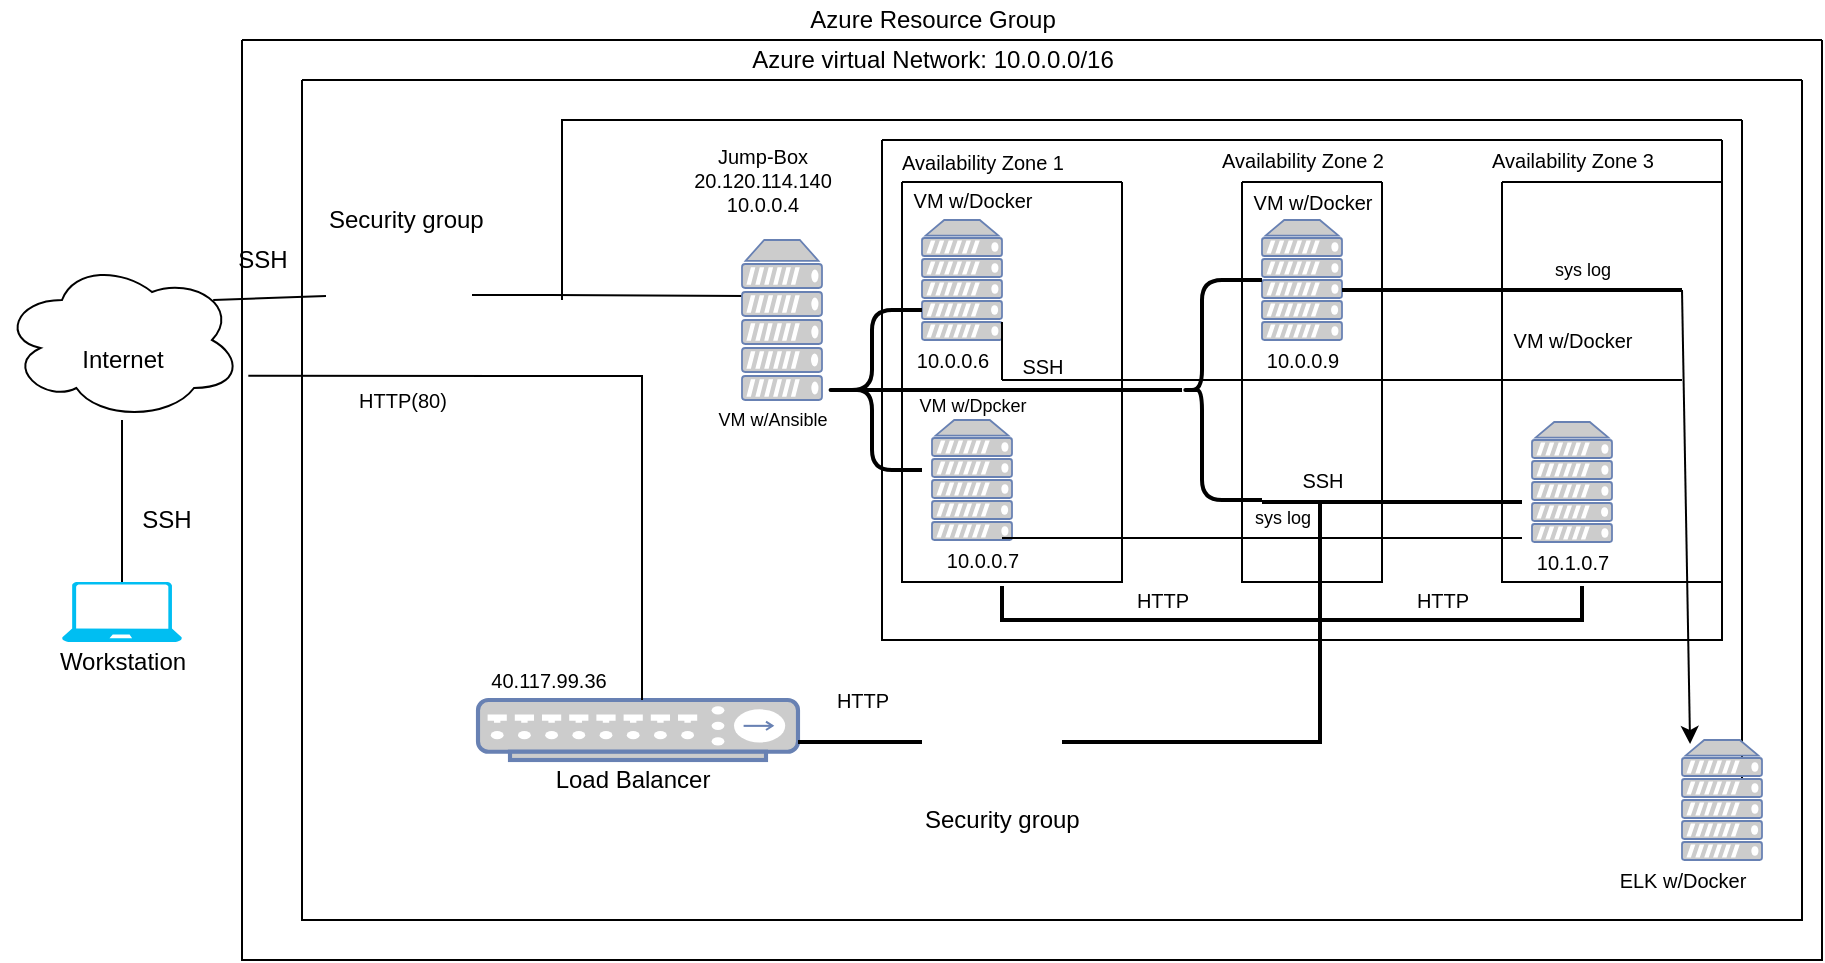 <mxfile version="16.5.5" type="google"><diagram name="Page-1" id="822b0af5-4adb-64df-f703-e8dfc1f81529"><mxGraphModel dx="782" dy="706" grid="1" gridSize="10" guides="1" tooltips="1" connect="1" arrows="1" fold="1" page="1" pageScale="1" pageWidth="1400" pageHeight="850" background="none" math="0" shadow="0"><root><mxCell id="0"/><mxCell id="1" parent="0"/><mxCell id="kl_U0TU7SktkRmgCt7c0-1" value="" style="ellipse;shape=cloud;whiteSpace=wrap;html=1;" vertex="1" parent="1"><mxGeometry x="420" y="140" width="120" height="80" as="geometry"/></mxCell><mxCell id="kl_U0TU7SktkRmgCt7c0-4" value="" style="verticalLabelPosition=bottom;html=1;verticalAlign=top;align=center;strokeColor=none;fillColor=#00BEF2;shape=mxgraph.azure.laptop;pointerEvents=1;" vertex="1" parent="1"><mxGeometry x="450" y="301" width="60" height="30" as="geometry"/></mxCell><mxCell id="kl_U0TU7SktkRmgCt7c0-5" value="" style="endArrow=none;html=1;rounded=0;exitX=0.5;exitY=0;exitDx=0;exitDy=0;exitPerimeter=0;" edge="1" parent="1" source="kl_U0TU7SktkRmgCt7c0-4"><mxGeometry width="50" height="50" relative="1" as="geometry"><mxPoint x="455" y="280" as="sourcePoint"/><mxPoint x="480" y="220" as="targetPoint"/></mxGeometry></mxCell><mxCell id="kl_U0TU7SktkRmgCt7c0-6" value="Internet" style="text;html=1;resizable=0;autosize=1;align=center;verticalAlign=middle;points=[];fillColor=none;strokeColor=none;rounded=0;" vertex="1" parent="1"><mxGeometry x="450" y="180" width="60" height="20" as="geometry"/></mxCell><mxCell id="kl_U0TU7SktkRmgCt7c0-7" value="Workstation" style="text;html=1;resizable=0;autosize=1;align=center;verticalAlign=middle;points=[];fillColor=none;strokeColor=none;rounded=0;" vertex="1" parent="1"><mxGeometry x="440" y="331" width="80" height="20" as="geometry"/></mxCell><mxCell id="kl_U0TU7SktkRmgCt7c0-9" value="" style="swimlane;startSize=0;" vertex="1" parent="1"><mxGeometry x="540" y="30" width="790" height="460" as="geometry"/></mxCell><mxCell id="kl_U0TU7SktkRmgCt7c0-11" value="" style="swimlane;startSize=0;" vertex="1" parent="kl_U0TU7SktkRmgCt7c0-9"><mxGeometry x="30" y="20" width="750" height="420" as="geometry"/></mxCell><mxCell id="kl_U0TU7SktkRmgCt7c0-13" value="" style="shape=image;html=1;verticalAlign=top;verticalLabelPosition=bottom;labelBackgroundColor=#ffffff;imageAspect=0;aspect=fixed;image=https://cdn0.iconfinder.com/data/icons/security-double-color-red-and-black-vol-2/52/fire__wall__firewall__security-128.png" vertex="1" parent="kl_U0TU7SktkRmgCt7c0-11"><mxGeometry x="12" y="70" width="76" height="76" as="geometry"/></mxCell><mxCell id="kl_U0TU7SktkRmgCt7c0-14" value="&amp;nbsp;Security group" style="text;html=1;resizable=0;autosize=1;align=center;verticalAlign=middle;points=[];fillColor=none;strokeColor=none;rounded=0;" vertex="1" parent="kl_U0TU7SktkRmgCt7c0-11"><mxGeometry y="60" width="100" height="20" as="geometry"/></mxCell><mxCell id="kl_U0TU7SktkRmgCt7c0-22" value="" style="endArrow=none;html=1;rounded=0;entryX=0.05;entryY=0.35;entryDx=0;entryDy=0;entryPerimeter=0;" edge="1" parent="kl_U0TU7SktkRmgCt7c0-11" target="kl_U0TU7SktkRmgCt7c0-74"><mxGeometry width="50" height="50" relative="1" as="geometry"><mxPoint x="85" y="107.5" as="sourcePoint"/><mxPoint x="175" y="107.5" as="targetPoint"/><Array as="points"><mxPoint x="125" y="107.5"/></Array></mxGeometry></mxCell><mxCell id="kl_U0TU7SktkRmgCt7c0-70" value="" style="fontColor=#0066CC;verticalAlign=top;verticalLabelPosition=bottom;labelPosition=center;align=center;html=1;outlineConnect=0;fillColor=#CCCCCC;strokeColor=#6881B3;gradientColor=none;gradientDirection=north;strokeWidth=2;shape=mxgraph.networks.hub;" vertex="1" parent="kl_U0TU7SktkRmgCt7c0-11"><mxGeometry x="88" y="310" width="160" height="30" as="geometry"/></mxCell><mxCell id="kl_U0TU7SktkRmgCt7c0-71" value="Load Balancer" style="text;html=1;resizable=0;autosize=1;align=center;verticalAlign=middle;points=[];fillColor=none;strokeColor=none;rounded=0;" vertex="1" parent="kl_U0TU7SktkRmgCt7c0-11"><mxGeometry x="120" y="340" width="90" height="20" as="geometry"/></mxCell><mxCell id="kl_U0TU7SktkRmgCt7c0-72" value="&lt;font style=&quot;font-size: 10px&quot;&gt;H&lt;/font&gt;&lt;font size=&quot;1&quot;&gt;TTP(80)&lt;/font&gt;" style="text;html=1;resizable=0;autosize=1;align=center;verticalAlign=middle;points=[];fillColor=none;strokeColor=none;rounded=0;" vertex="1" parent="kl_U0TU7SktkRmgCt7c0-11"><mxGeometry x="20" y="150" width="60" height="20" as="geometry"/></mxCell><mxCell id="kl_U0TU7SktkRmgCt7c0-73" value="40.117.99.36" style="text;html=1;resizable=0;autosize=1;align=center;verticalAlign=middle;points=[];fillColor=none;strokeColor=none;rounded=0;fontSize=10;" vertex="1" parent="kl_U0TU7SktkRmgCt7c0-11"><mxGeometry x="88" y="290" width="70" height="20" as="geometry"/></mxCell><mxCell id="kl_U0TU7SktkRmgCt7c0-74" value="" style="fontColor=#0066CC;verticalAlign=top;verticalLabelPosition=bottom;labelPosition=center;align=center;html=1;outlineConnect=0;fillColor=#CCCCCC;strokeColor=#6881B3;gradientColor=none;gradientDirection=north;strokeWidth=2;shape=mxgraph.networks.server;fontSize=10;" vertex="1" parent="kl_U0TU7SktkRmgCt7c0-11"><mxGeometry x="220" y="80" width="40" height="80" as="geometry"/></mxCell><mxCell id="kl_U0TU7SktkRmgCt7c0-77" value="Jump-Box&lt;br&gt;20.120.114.140&lt;br&gt;10.0.0.4" style="text;html=1;resizable=0;autosize=1;align=center;verticalAlign=middle;points=[];fillColor=none;strokeColor=none;rounded=0;fontSize=10;" vertex="1" parent="kl_U0TU7SktkRmgCt7c0-11"><mxGeometry x="190" y="30" width="80" height="40" as="geometry"/></mxCell><mxCell id="kl_U0TU7SktkRmgCt7c0-78" value="" style="endArrow=none;html=1;rounded=0;fontSize=10;" edge="1" parent="kl_U0TU7SktkRmgCt7c0-11"><mxGeometry width="50" height="50" relative="1" as="geometry"><mxPoint x="130" y="110" as="sourcePoint"/><mxPoint x="130" y="20" as="targetPoint"/><Array as="points"><mxPoint x="130" y="20"/><mxPoint x="720" y="20"/></Array></mxGeometry></mxCell><mxCell id="kl_U0TU7SktkRmgCt7c0-80" value="" style="endArrow=none;html=1;rounded=0;fontSize=10;" edge="1" parent="kl_U0TU7SktkRmgCt7c0-11"><mxGeometry width="50" height="50" relative="1" as="geometry"><mxPoint x="720" y="30" as="sourcePoint"/><mxPoint x="720" y="20" as="targetPoint"/><Array as="points"><mxPoint x="720" y="350"/></Array></mxGeometry></mxCell><mxCell id="kl_U0TU7SktkRmgCt7c0-81" value="ELK w/Docker" style="text;html=1;resizable=0;autosize=1;align=center;verticalAlign=middle;points=[];fillColor=none;strokeColor=none;rounded=0;fontSize=10;" vertex="1" parent="kl_U0TU7SktkRmgCt7c0-11"><mxGeometry x="650" y="390" width="80" height="20" as="geometry"/></mxCell><mxCell id="kl_U0TU7SktkRmgCt7c0-82" value="" style="shape=image;html=1;verticalAlign=top;verticalLabelPosition=bottom;labelBackgroundColor=#ffffff;imageAspect=0;aspect=fixed;image=https://cdn0.iconfinder.com/data/icons/security-double-color-red-and-black-vol-2/52/fire__wall__firewall__security-128.png" vertex="1" parent="kl_U0TU7SktkRmgCt7c0-11"><mxGeometry x="310" y="290" width="76" height="76" as="geometry"/></mxCell><mxCell id="kl_U0TU7SktkRmgCt7c0-84" value="HTTP" style="text;html=1;resizable=0;autosize=1;align=center;verticalAlign=middle;points=[];fillColor=none;strokeColor=none;rounded=0;fontSize=10;" vertex="1" parent="kl_U0TU7SktkRmgCt7c0-11"><mxGeometry x="260" y="300" width="40" height="20" as="geometry"/></mxCell><mxCell id="kl_U0TU7SktkRmgCt7c0-85" value="&amp;nbsp;Security group" style="text;html=1;resizable=0;autosize=1;align=center;verticalAlign=middle;points=[];fillColor=none;strokeColor=none;rounded=0;" vertex="1" parent="kl_U0TU7SktkRmgCt7c0-11"><mxGeometry x="298" y="360" width="100" height="20" as="geometry"/></mxCell><mxCell id="kl_U0TU7SktkRmgCt7c0-86" value="" style="swimlane;startSize=0;fontSize=10;" vertex="1" parent="kl_U0TU7SktkRmgCt7c0-11"><mxGeometry x="290" y="30" width="420" height="250" as="geometry"/></mxCell><mxCell id="kl_U0TU7SktkRmgCt7c0-91" value="Availability Zone 1" style="text;html=1;resizable=0;autosize=1;align=center;verticalAlign=middle;points=[];fillColor=none;strokeColor=none;rounded=0;fontSize=10;" vertex="1" parent="kl_U0TU7SktkRmgCt7c0-86"><mxGeometry y="1" width="100" height="20" as="geometry"/></mxCell><mxCell id="kl_U0TU7SktkRmgCt7c0-93" value="" style="swimlane;startSize=0;fontSize=10;" vertex="1" parent="kl_U0TU7SktkRmgCt7c0-86"><mxGeometry x="10" y="21" width="110" height="200" as="geometry"/></mxCell><mxCell id="kl_U0TU7SktkRmgCt7c0-94" value="" style="fontColor=#0066CC;verticalAlign=top;verticalLabelPosition=bottom;labelPosition=center;align=center;html=1;outlineConnect=0;fillColor=#CCCCCC;strokeColor=#6881B3;gradientColor=none;gradientDirection=north;strokeWidth=2;shape=mxgraph.networks.server;fontSize=10;" vertex="1" parent="kl_U0TU7SktkRmgCt7c0-93"><mxGeometry x="10" y="19" width="40" height="60" as="geometry"/></mxCell><mxCell id="kl_U0TU7SktkRmgCt7c0-95" value="" style="fontColor=#0066CC;verticalAlign=top;verticalLabelPosition=bottom;labelPosition=center;align=center;html=1;outlineConnect=0;fillColor=#CCCCCC;strokeColor=#6881B3;gradientColor=none;gradientDirection=north;strokeWidth=2;shape=mxgraph.networks.server;fontSize=10;" vertex="1" parent="kl_U0TU7SktkRmgCt7c0-93"><mxGeometry x="15" y="119" width="40" height="60" as="geometry"/></mxCell><mxCell id="kl_U0TU7SktkRmgCt7c0-104" value="VM w/Docker" style="text;html=1;resizable=0;autosize=1;align=center;verticalAlign=middle;points=[];fillColor=none;strokeColor=none;rounded=0;fontSize=10;" vertex="1" parent="kl_U0TU7SktkRmgCt7c0-93"><mxGeometry y="-1" width="70" height="20" as="geometry"/></mxCell><mxCell id="kl_U0TU7SktkRmgCt7c0-107" value="10.0.0.6" style="text;html=1;resizable=0;autosize=1;align=center;verticalAlign=middle;points=[];fillColor=none;strokeColor=none;rounded=0;fontSize=10;" vertex="1" parent="kl_U0TU7SktkRmgCt7c0-93"><mxGeometry y="79" width="50" height="20" as="geometry"/></mxCell><mxCell id="kl_U0TU7SktkRmgCt7c0-108" value="10.0.0.7" style="text;html=1;resizable=0;autosize=1;align=center;verticalAlign=middle;points=[];fillColor=none;strokeColor=none;rounded=0;fontSize=10;" vertex="1" parent="kl_U0TU7SktkRmgCt7c0-93"><mxGeometry x="15" y="179" width="50" height="20" as="geometry"/></mxCell><mxCell id="kl_U0TU7SktkRmgCt7c0-129" value="" style="line;strokeWidth=2;html=1;fontSize=10;" vertex="1" parent="kl_U0TU7SktkRmgCt7c0-93"><mxGeometry x="-20" y="99" width="160" height="10" as="geometry"/></mxCell><mxCell id="kl_U0TU7SktkRmgCt7c0-144" value="VM w/Dpcker" style="text;html=1;resizable=0;autosize=1;align=center;verticalAlign=middle;points=[];fillColor=none;strokeColor=none;rounded=0;fontSize=9;" vertex="1" parent="kl_U0TU7SktkRmgCt7c0-93"><mxGeometry y="102" width="70" height="20" as="geometry"/></mxCell><mxCell id="kl_U0TU7SktkRmgCt7c0-149" value="SSH" style="text;html=1;resizable=0;autosize=1;align=center;verticalAlign=middle;points=[];fillColor=none;strokeColor=none;rounded=0;fontSize=10;" vertex="1" parent="kl_U0TU7SktkRmgCt7c0-93"><mxGeometry x="50" y="82" width="40" height="20" as="geometry"/></mxCell><mxCell id="kl_U0TU7SktkRmgCt7c0-154" value="" style="line;strokeWidth=1;direction=south;html=1;perimeter=backbonePerimeter;points=[];outlineConnect=0;fontSize=9;" vertex="1" parent="kl_U0TU7SktkRmgCt7c0-93"><mxGeometry x="45" y="70" width="10" height="29" as="geometry"/></mxCell><mxCell id="kl_U0TU7SktkRmgCt7c0-96" value="" style="swimlane;startSize=0;fontSize=10;" vertex="1" parent="kl_U0TU7SktkRmgCt7c0-86"><mxGeometry x="180" y="21" width="70" height="200" as="geometry"/></mxCell><mxCell id="kl_U0TU7SktkRmgCt7c0-97" value="" style="fontColor=#0066CC;verticalAlign=top;verticalLabelPosition=bottom;labelPosition=center;align=center;html=1;outlineConnect=0;fillColor=#CCCCCC;strokeColor=#6881B3;gradientColor=none;gradientDirection=north;strokeWidth=2;shape=mxgraph.networks.server;fontSize=10;" vertex="1" parent="kl_U0TU7SktkRmgCt7c0-96"><mxGeometry x="10" y="19" width="40" height="60" as="geometry"/></mxCell><mxCell id="kl_U0TU7SktkRmgCt7c0-105" value="VM w/Docker" style="text;html=1;resizable=0;autosize=1;align=center;verticalAlign=middle;points=[];fillColor=none;strokeColor=none;rounded=0;fontSize=10;" vertex="1" parent="kl_U0TU7SktkRmgCt7c0-96"><mxGeometry width="70" height="20" as="geometry"/></mxCell><mxCell id="kl_U0TU7SktkRmgCt7c0-109" value="10.0.0.9" style="text;html=1;resizable=0;autosize=1;align=center;verticalAlign=middle;points=[];fillColor=none;strokeColor=none;rounded=0;fontSize=10;" vertex="1" parent="kl_U0TU7SktkRmgCt7c0-96"><mxGeometry x="5" y="79" width="50" height="20" as="geometry"/></mxCell><mxCell id="kl_U0TU7SktkRmgCt7c0-137" value="SSH" style="text;html=1;resizable=0;autosize=1;align=center;verticalAlign=middle;points=[];fillColor=none;strokeColor=none;rounded=0;fontSize=10;" vertex="1" parent="kl_U0TU7SktkRmgCt7c0-96"><mxGeometry x="20" y="139" width="40" height="20" as="geometry"/></mxCell><mxCell id="kl_U0TU7SktkRmgCt7c0-99" value="" style="swimlane;startSize=0;fontSize=10;" vertex="1" parent="kl_U0TU7SktkRmgCt7c0-86"><mxGeometry x="310" y="21" width="110" height="200" as="geometry"/></mxCell><mxCell id="kl_U0TU7SktkRmgCt7c0-101" value="" style="fontColor=#0066CC;verticalAlign=top;verticalLabelPosition=bottom;labelPosition=center;align=center;html=1;outlineConnect=0;fillColor=#CCCCCC;strokeColor=#6881B3;gradientColor=none;gradientDirection=north;strokeWidth=2;shape=mxgraph.networks.server;fontSize=10;" vertex="1" parent="kl_U0TU7SktkRmgCt7c0-99"><mxGeometry x="15" y="120" width="40" height="60" as="geometry"/></mxCell><mxCell id="kl_U0TU7SktkRmgCt7c0-106" value="VM w/Docker" style="text;html=1;resizable=0;autosize=1;align=center;verticalAlign=middle;points=[];fillColor=none;strokeColor=none;rounded=0;fontSize=10;" vertex="1" parent="kl_U0TU7SktkRmgCt7c0-99"><mxGeometry y="69" width="70" height="20" as="geometry"/></mxCell><mxCell id="kl_U0TU7SktkRmgCt7c0-110" value="10.1.0.7" style="text;html=1;resizable=0;autosize=1;align=center;verticalAlign=middle;points=[];fillColor=none;strokeColor=none;rounded=0;fontSize=10;" vertex="1" parent="kl_U0TU7SktkRmgCt7c0-99"><mxGeometry x="10" y="180" width="50" height="20" as="geometry"/></mxCell><mxCell id="kl_U0TU7SktkRmgCt7c0-132" value="" style="line;strokeWidth=2;html=1;fontSize=10;" vertex="1" parent="kl_U0TU7SktkRmgCt7c0-99"><mxGeometry x="-120" y="155" width="130" height="10" as="geometry"/></mxCell><mxCell id="kl_U0TU7SktkRmgCt7c0-134" value="" style="line;strokeWidth=2;html=1;fontSize=10;" vertex="1" parent="kl_U0TU7SktkRmgCt7c0-99"><mxGeometry x="-80" y="49" width="170" height="10" as="geometry"/></mxCell><mxCell id="kl_U0TU7SktkRmgCt7c0-153" value="" style="line;strokeWidth=1;html=1;perimeter=backbonePerimeter;points=[];outlineConnect=0;fontSize=9;" vertex="1" parent="kl_U0TU7SktkRmgCt7c0-99"><mxGeometry x="-250" y="94" width="340" height="10" as="geometry"/></mxCell><mxCell id="kl_U0TU7SktkRmgCt7c0-155" value="&lt;font style=&quot;font-size: 9px&quot;&gt;sys log&lt;/font&gt;" style="text;html=1;resizable=0;autosize=1;align=center;verticalAlign=middle;points=[];fillColor=none;strokeColor=none;rounded=0;fontSize=5;" vertex="1" parent="kl_U0TU7SktkRmgCt7c0-99"><mxGeometry x="20" y="39" width="40" height="10" as="geometry"/></mxCell><mxCell id="kl_U0TU7SktkRmgCt7c0-102" value="Availability Zone 2" style="text;html=1;resizable=0;autosize=1;align=center;verticalAlign=middle;points=[];fillColor=none;strokeColor=none;rounded=0;fontSize=10;" vertex="1" parent="kl_U0TU7SktkRmgCt7c0-86"><mxGeometry x="160" width="100" height="20" as="geometry"/></mxCell><mxCell id="kl_U0TU7SktkRmgCt7c0-103" value="Availability Zone 3" style="text;html=1;resizable=0;autosize=1;align=center;verticalAlign=middle;points=[];fillColor=none;strokeColor=none;rounded=0;fontSize=10;" vertex="1" parent="kl_U0TU7SktkRmgCt7c0-86"><mxGeometry x="295" width="100" height="20" as="geometry"/></mxCell><mxCell id="kl_U0TU7SktkRmgCt7c0-130" value="" style="shape=curlyBracket;whiteSpace=wrap;html=1;rounded=1;fontSize=10;strokeWidth=2;size=0.25;" vertex="1" parent="kl_U0TU7SktkRmgCt7c0-86"><mxGeometry x="150" y="70" width="40" height="110" as="geometry"/></mxCell><mxCell id="kl_U0TU7SktkRmgCt7c0-150" value="" style="line;strokeWidth=1;html=1;perimeter=backbonePerimeter;points=[];outlineConnect=0;fontSize=4;" vertex="1" parent="kl_U0TU7SktkRmgCt7c0-86"><mxGeometry x="60" y="194" width="260" height="10" as="geometry"/></mxCell><mxCell id="kl_U0TU7SktkRmgCt7c0-152" value="&lt;font style=&quot;font-size: 9px&quot;&gt;sys log&lt;/font&gt;" style="text;html=1;resizable=0;autosize=1;align=center;verticalAlign=middle;points=[];fillColor=none;strokeColor=none;rounded=0;fontSize=5;" vertex="1" parent="kl_U0TU7SktkRmgCt7c0-86"><mxGeometry x="180" y="184" width="40" height="10" as="geometry"/></mxCell><mxCell id="kl_U0TU7SktkRmgCt7c0-128" value="" style="shape=curlyBracket;whiteSpace=wrap;html=1;rounded=1;fontSize=10;strokeWidth=2;size=0.5;" vertex="1" parent="kl_U0TU7SktkRmgCt7c0-11"><mxGeometry x="260" y="115" width="50" height="80" as="geometry"/></mxCell><mxCell id="kl_U0TU7SktkRmgCt7c0-136" value="" style="endArrow=classic;html=1;rounded=0;fontSize=10;entryX=0.962;entryY=1.016;entryDx=0;entryDy=0;entryPerimeter=0;exitX=1;exitY=0.5;exitDx=0;exitDy=0;exitPerimeter=0;" edge="1" parent="kl_U0TU7SktkRmgCt7c0-11" source="kl_U0TU7SktkRmgCt7c0-134"><mxGeometry width="50" height="50" relative="1" as="geometry"><mxPoint x="690" y="153" as="sourcePoint"/><mxPoint x="694.04" y="332" as="targetPoint"/></mxGeometry></mxCell><mxCell id="kl_U0TU7SktkRmgCt7c0-138" value="HTTP" style="text;html=1;resizable=0;autosize=1;align=center;verticalAlign=middle;points=[];fillColor=none;strokeColor=none;rounded=0;fontSize=10;" vertex="1" parent="kl_U0TU7SktkRmgCt7c0-11"><mxGeometry x="410" y="250" width="40" height="20" as="geometry"/></mxCell><mxCell id="kl_U0TU7SktkRmgCt7c0-139" value="" style="shape=partialRectangle;whiteSpace=wrap;html=1;bottom=1;right=1;left=1;top=0;fillColor=none;routingCenterX=-0.5;fontSize=10;strokeWidth=2;" vertex="1" parent="kl_U0TU7SktkRmgCt7c0-11"><mxGeometry x="350" y="254" width="290" height="16" as="geometry"/></mxCell><mxCell id="kl_U0TU7SktkRmgCt7c0-140" value="HTTP" style="text;html=1;resizable=0;autosize=1;align=center;verticalAlign=middle;points=[];fillColor=none;strokeColor=none;rounded=0;fontSize=10;" vertex="1" parent="kl_U0TU7SktkRmgCt7c0-11"><mxGeometry x="550" y="250" width="40" height="20" as="geometry"/></mxCell><mxCell id="kl_U0TU7SktkRmgCt7c0-142" value="" style="line;strokeWidth=2;html=1;fontSize=10;" vertex="1" parent="kl_U0TU7SktkRmgCt7c0-11"><mxGeometry x="380" y="326" width="130" height="10" as="geometry"/></mxCell><mxCell id="kl_U0TU7SktkRmgCt7c0-143" value="" style="line;strokeWidth=2;direction=south;html=1;perimeter=backbonePerimeter;points=[];outlineConnect=0;fontSize=10;" vertex="1" parent="kl_U0TU7SktkRmgCt7c0-11"><mxGeometry x="504" y="212" width="10" height="118" as="geometry"/></mxCell><mxCell id="kl_U0TU7SktkRmgCt7c0-147" value="VM w/Ansible" style="text;html=1;resizable=0;autosize=1;align=center;verticalAlign=middle;points=[];fillColor=none;strokeColor=none;rounded=0;fontSize=9;" vertex="1" parent="kl_U0TU7SktkRmgCt7c0-11"><mxGeometry x="200" y="160" width="70" height="20" as="geometry"/></mxCell><mxCell id="kl_U0TU7SktkRmgCt7c0-148" value="" style="line;strokeWidth=2;html=1;fontSize=9;" vertex="1" parent="kl_U0TU7SktkRmgCt7c0-11"><mxGeometry x="248" y="326" width="62" height="10" as="geometry"/></mxCell><mxCell id="kl_U0TU7SktkRmgCt7c0-26" value="Azure virtual Network: 10.0.0.0/16" style="text;html=1;resizable=0;autosize=1;align=center;verticalAlign=middle;points=[];fillColor=none;strokeColor=none;rounded=0;" vertex="1" parent="kl_U0TU7SktkRmgCt7c0-9"><mxGeometry x="245" width="200" height="20" as="geometry"/></mxCell><mxCell id="kl_U0TU7SktkRmgCt7c0-63" value="SSH" style="text;html=1;resizable=0;autosize=1;align=center;verticalAlign=middle;points=[];fillColor=none;strokeColor=none;rounded=0;" vertex="1" parent="kl_U0TU7SktkRmgCt7c0-9"><mxGeometry x="-10" y="100" width="40" height="20" as="geometry"/></mxCell><mxCell id="kl_U0TU7SktkRmgCt7c0-69" value="" style="endArrow=none;html=1;rounded=0;exitX=0.004;exitY=0.365;exitDx=0;exitDy=0;exitPerimeter=0;" edge="1" parent="kl_U0TU7SktkRmgCt7c0-9" source="kl_U0TU7SktkRmgCt7c0-9"><mxGeometry width="50" height="50" relative="1" as="geometry"><mxPoint x="50" y="166" as="sourcePoint"/><mxPoint x="200" y="168" as="targetPoint"/><Array as="points"><mxPoint x="200" y="168"/><mxPoint x="200" y="330"/></Array></mxGeometry></mxCell><mxCell id="kl_U0TU7SktkRmgCt7c0-10" value="Azure Resource Group" style="text;html=1;resizable=0;autosize=1;align=center;verticalAlign=middle;points=[];fillColor=none;strokeColor=none;rounded=0;" vertex="1" parent="1"><mxGeometry x="815" y="10" width="140" height="20" as="geometry"/></mxCell><mxCell id="kl_U0TU7SktkRmgCt7c0-65" value="" style="endArrow=none;html=1;rounded=0;entryX=0;entryY=0.5;entryDx=0;entryDy=0;exitX=0.88;exitY=0.25;exitDx=0;exitDy=0;exitPerimeter=0;" edge="1" parent="1" source="kl_U0TU7SktkRmgCt7c0-1" target="kl_U0TU7SktkRmgCt7c0-13"><mxGeometry width="50" height="50" relative="1" as="geometry"><mxPoint x="535" y="200" as="sourcePoint"/><mxPoint x="585" y="150" as="targetPoint"/></mxGeometry></mxCell><mxCell id="kl_U0TU7SktkRmgCt7c0-87" value="" style="fontColor=#0066CC;verticalAlign=top;verticalLabelPosition=bottom;labelPosition=center;align=center;html=1;outlineConnect=0;fillColor=#CCCCCC;strokeColor=#6881B3;gradientColor=none;gradientDirection=north;strokeWidth=2;shape=mxgraph.networks.server;fontSize=10;" vertex="1" parent="1"><mxGeometry x="1260" y="380" width="40" height="60" as="geometry"/></mxCell><mxCell id="kl_U0TU7SktkRmgCt7c0-145" value="SSH" style="text;html=1;resizable=0;autosize=1;align=center;verticalAlign=middle;points=[];fillColor=none;strokeColor=none;rounded=0;" vertex="1" parent="1"><mxGeometry x="482" y="260" width="40" height="20" as="geometry"/></mxCell></root></mxGraphModel></diagram></mxfile>
